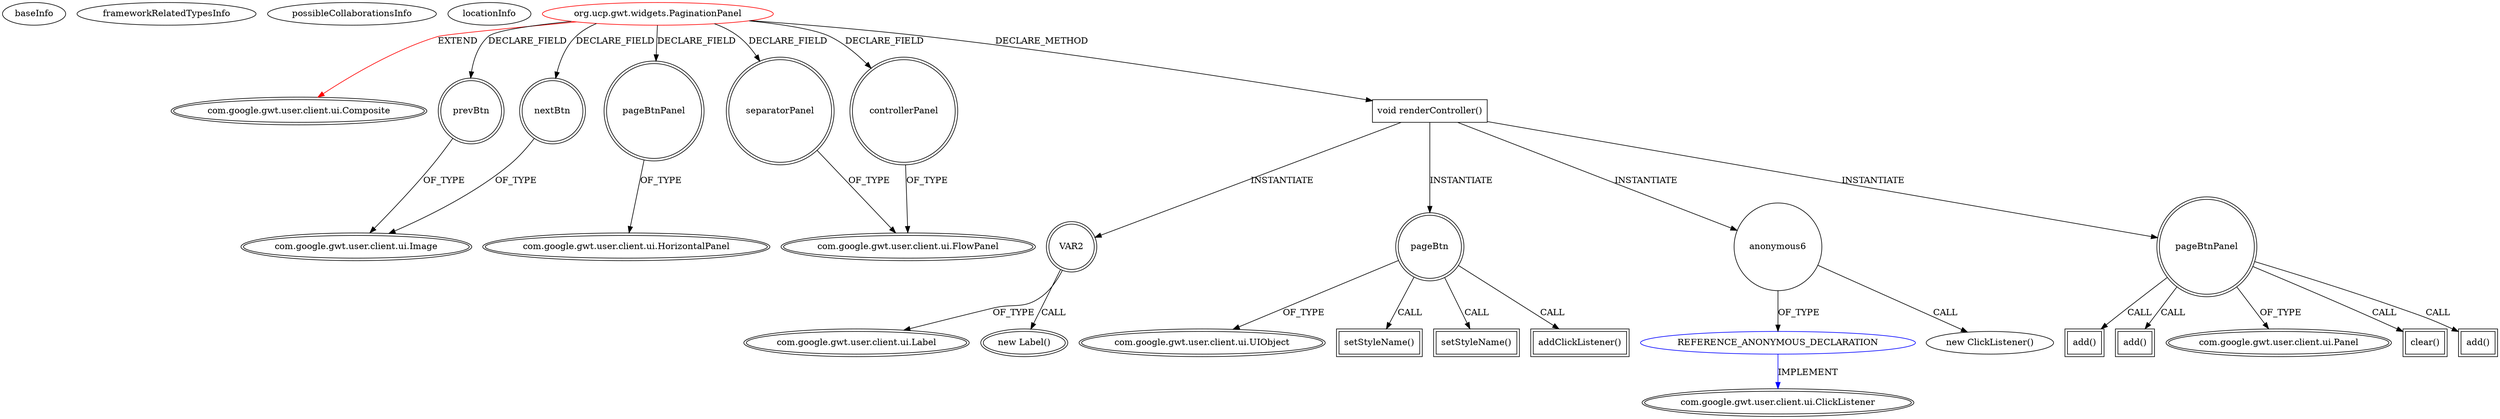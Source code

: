 digraph {
baseInfo[graphId=2952,category="extension_graph",isAnonymous=false,possibleRelation=true]
frameworkRelatedTypesInfo[0="com.google.gwt.user.client.ui.Composite"]
possibleCollaborationsInfo[0="2952~CLIENT_METHOD_DECLARATION-INSTANTIATION-~com.google.gwt.user.client.ui.Composite ~com.google.gwt.user.client.ui.ClickListener ~false~true"]
locationInfo[projectName="hmiguellima-ugat",filePath="/hmiguellima-ugat/ugat-master/src/org/ucp/gwt/widgets/PaginationPanel.java",contextSignature="PaginationPanel",graphId="2952"]
0[label="org.ucp.gwt.widgets.PaginationPanel",vertexType="ROOT_CLIENT_CLASS_DECLARATION",isFrameworkType=false,color=red]
1[label="com.google.gwt.user.client.ui.Composite",vertexType="FRAMEWORK_CLASS_TYPE",isFrameworkType=true,peripheries=2]
2[label="controllerPanel",vertexType="FIELD_DECLARATION",isFrameworkType=true,peripheries=2,shape=circle]
3[label="com.google.gwt.user.client.ui.FlowPanel",vertexType="FRAMEWORK_CLASS_TYPE",isFrameworkType=true,peripheries=2]
4[label="nextBtn",vertexType="FIELD_DECLARATION",isFrameworkType=true,peripheries=2,shape=circle]
5[label="com.google.gwt.user.client.ui.Image",vertexType="FRAMEWORK_CLASS_TYPE",isFrameworkType=true,peripheries=2]
6[label="pageBtnPanel",vertexType="FIELD_DECLARATION",isFrameworkType=true,peripheries=2,shape=circle]
7[label="com.google.gwt.user.client.ui.HorizontalPanel",vertexType="FRAMEWORK_CLASS_TYPE",isFrameworkType=true,peripheries=2]
8[label="prevBtn",vertexType="FIELD_DECLARATION",isFrameworkType=true,peripheries=2,shape=circle]
10[label="separatorPanel",vertexType="FIELD_DECLARATION",isFrameworkType=true,peripheries=2,shape=circle]
12[label="void renderController()",vertexType="CLIENT_METHOD_DECLARATION",isFrameworkType=false,shape=box]
13[label="pageBtnPanel",vertexType="VARIABLE_EXPRESION",isFrameworkType=true,peripheries=2,shape=circle]
15[label="com.google.gwt.user.client.ui.Panel",vertexType="FRAMEWORK_CLASS_TYPE",isFrameworkType=true,peripheries=2]
14[label="clear()",vertexType="INSIDE_CALL",isFrameworkType=true,peripheries=2,shape=box]
17[label="add()",vertexType="INSIDE_CALL",isFrameworkType=true,peripheries=2,shape=box]
19[label="VAR2",vertexType="VARIABLE_EXPRESION",isFrameworkType=true,peripheries=2,shape=circle]
20[label="com.google.gwt.user.client.ui.Label",vertexType="FRAMEWORK_CLASS_TYPE",isFrameworkType=true,peripheries=2]
18[label="new Label()",vertexType="CONSTRUCTOR_CALL",isFrameworkType=true,peripheries=2]
21[label="pageBtn",vertexType="VARIABLE_EXPRESION",isFrameworkType=true,peripheries=2,shape=circle]
23[label="com.google.gwt.user.client.ui.UIObject",vertexType="FRAMEWORK_CLASS_TYPE",isFrameworkType=true,peripheries=2]
22[label="setStyleName()",vertexType="INSIDE_CALL",isFrameworkType=true,peripheries=2,shape=box]
25[label="setStyleName()",vertexType="INSIDE_CALL",isFrameworkType=true,peripheries=2,shape=box]
27[label="addClickListener()",vertexType="INSIDE_CALL",isFrameworkType=true,peripheries=2,shape=box]
29[label="anonymous6",vertexType="VARIABLE_EXPRESION",isFrameworkType=false,shape=circle]
30[label="REFERENCE_ANONYMOUS_DECLARATION",vertexType="REFERENCE_ANONYMOUS_DECLARATION",isFrameworkType=false,color=blue]
31[label="com.google.gwt.user.client.ui.ClickListener",vertexType="FRAMEWORK_INTERFACE_TYPE",isFrameworkType=true,peripheries=2]
28[label="new ClickListener()",vertexType="CONSTRUCTOR_CALL",isFrameworkType=false]
33[label="add()",vertexType="INSIDE_CALL",isFrameworkType=true,peripheries=2,shape=box]
35[label="add()",vertexType="INSIDE_CALL",isFrameworkType=true,peripheries=2,shape=box]
0->1[label="EXTEND",color=red]
0->2[label="DECLARE_FIELD"]
2->3[label="OF_TYPE"]
0->4[label="DECLARE_FIELD"]
4->5[label="OF_TYPE"]
0->6[label="DECLARE_FIELD"]
6->7[label="OF_TYPE"]
0->8[label="DECLARE_FIELD"]
8->5[label="OF_TYPE"]
0->10[label="DECLARE_FIELD"]
10->3[label="OF_TYPE"]
0->12[label="DECLARE_METHOD"]
12->13[label="INSTANTIATE"]
13->15[label="OF_TYPE"]
13->14[label="CALL"]
13->17[label="CALL"]
12->19[label="INSTANTIATE"]
19->20[label="OF_TYPE"]
19->18[label="CALL"]
12->21[label="INSTANTIATE"]
21->23[label="OF_TYPE"]
21->22[label="CALL"]
21->25[label="CALL"]
21->27[label="CALL"]
12->29[label="INSTANTIATE"]
30->31[label="IMPLEMENT",color=blue]
29->30[label="OF_TYPE"]
29->28[label="CALL"]
13->33[label="CALL"]
13->35[label="CALL"]
}
